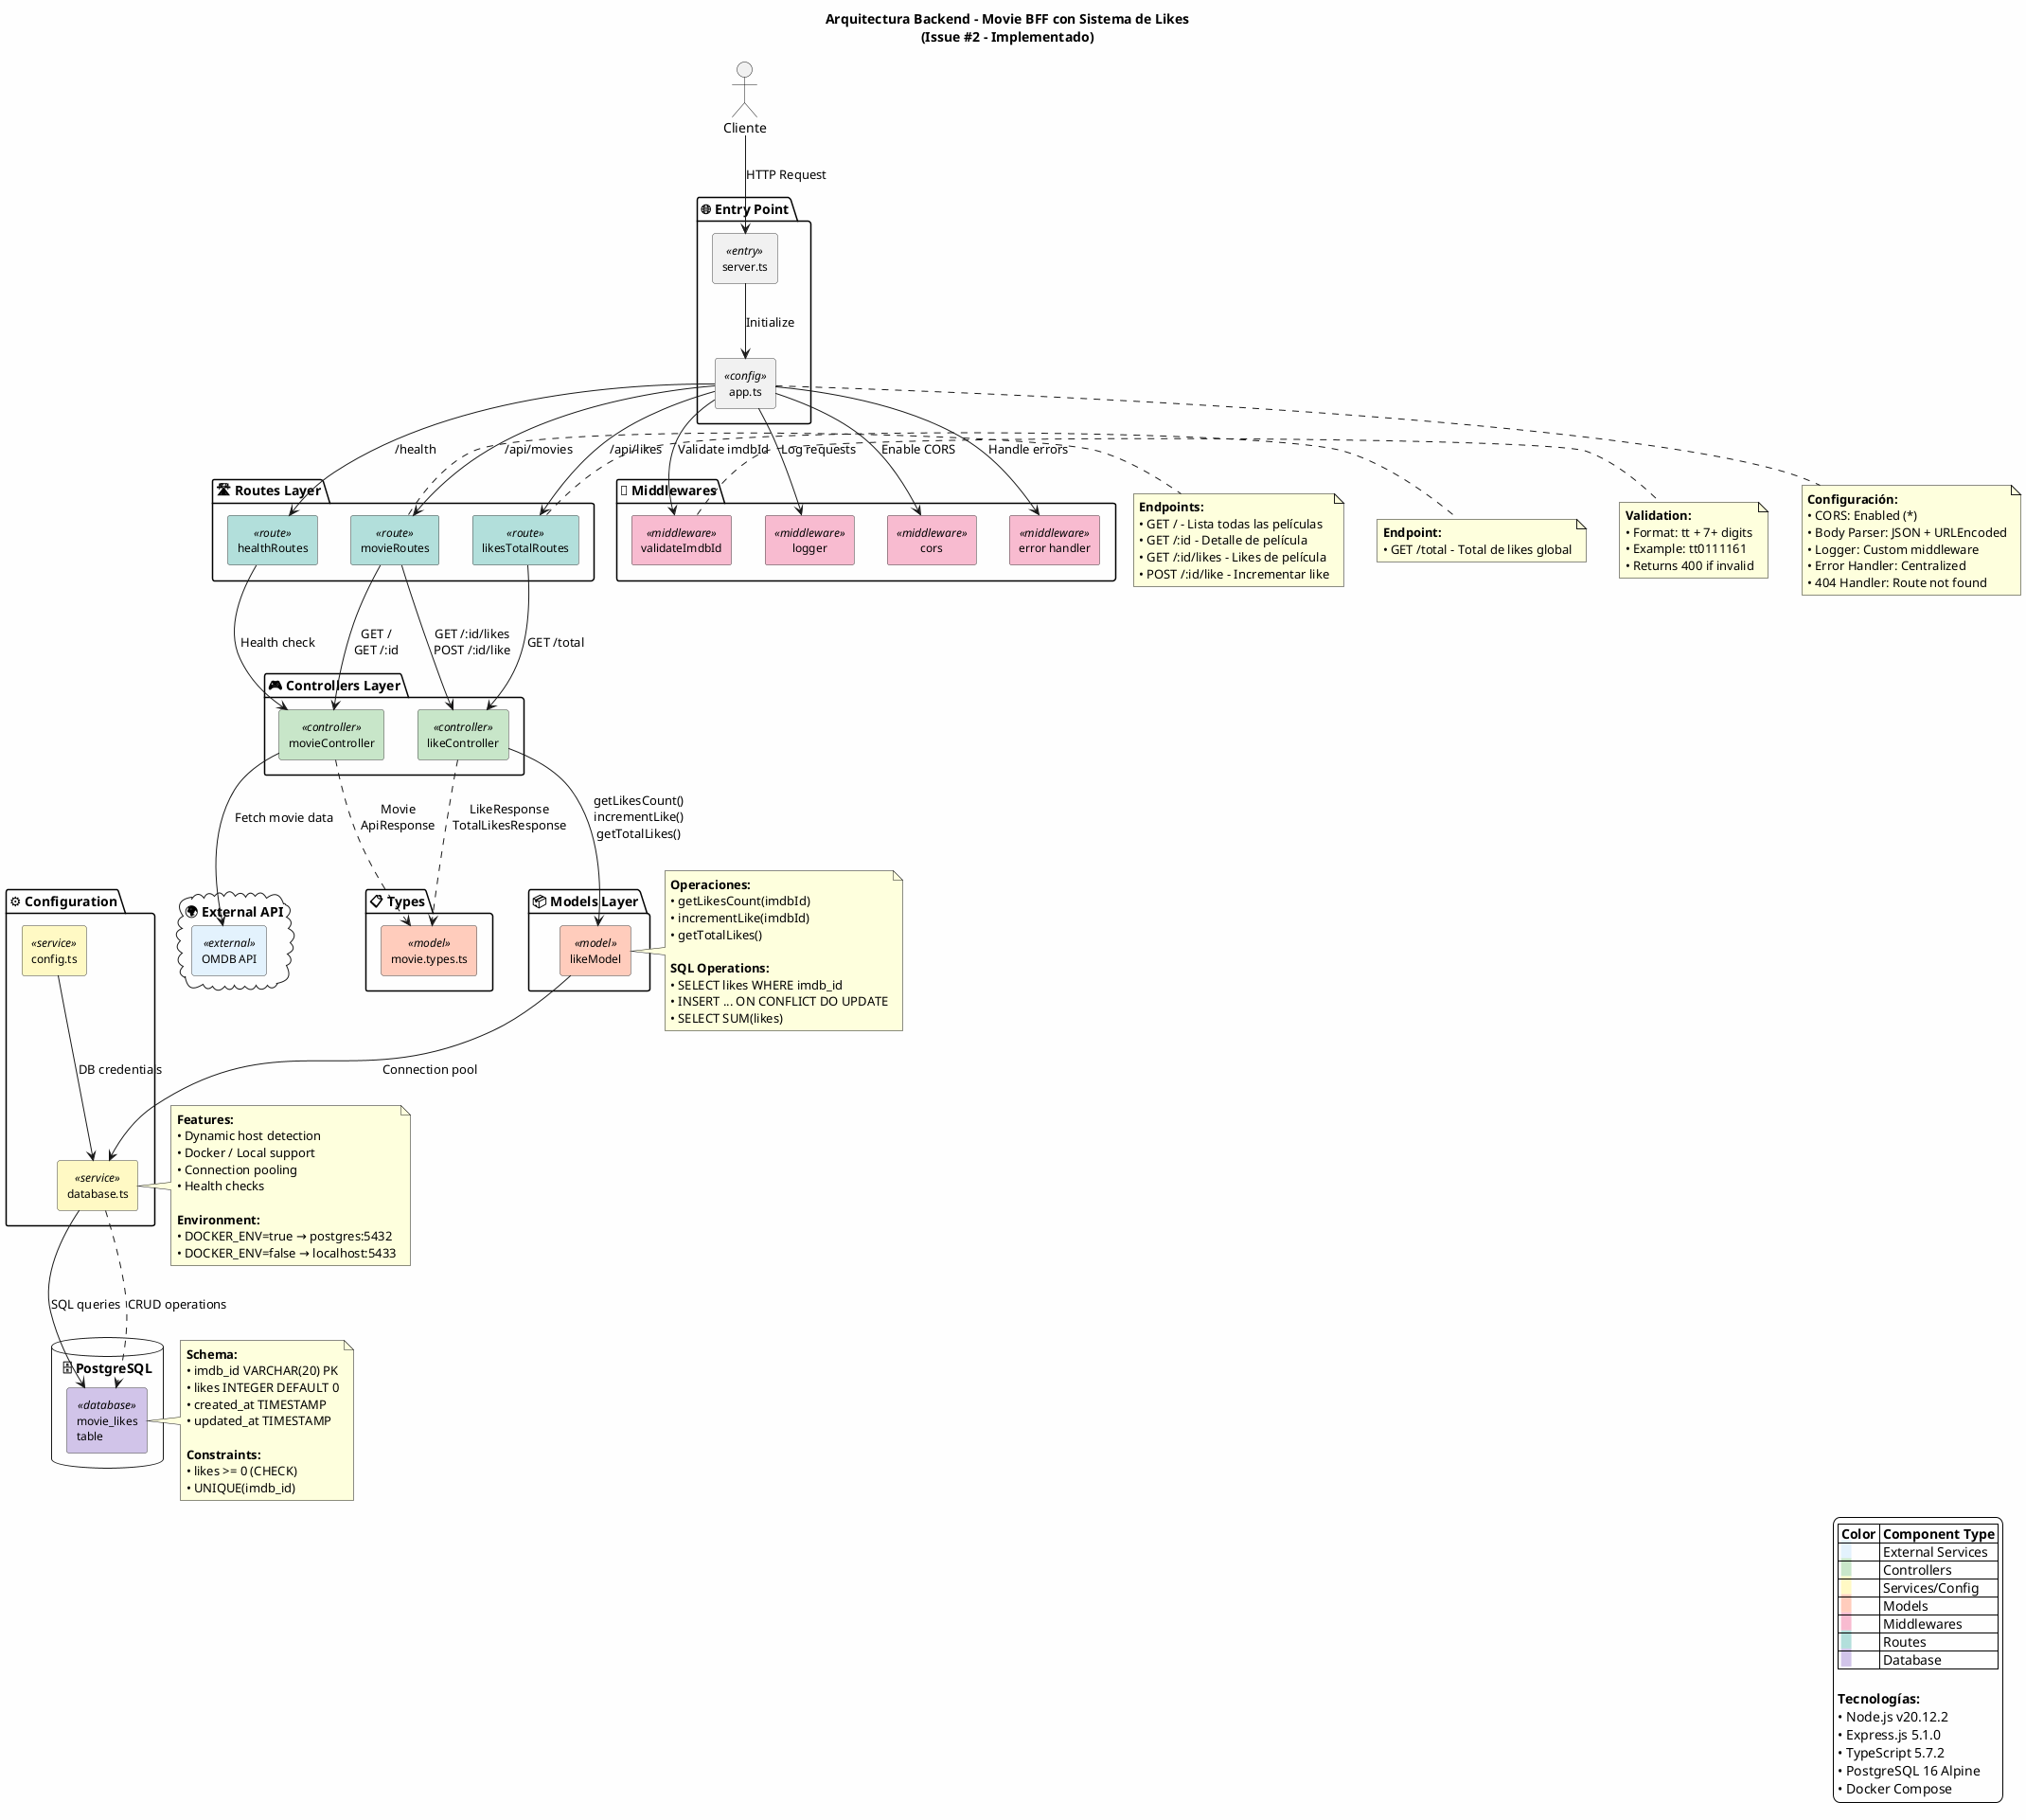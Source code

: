 @startuml Backend Architecture - Movie BFF con Sistema de Likes
!define RECTANGLE class

skinparam backgroundColor #FEFEFE
skinparam componentStyle rectangle

' Estilos
skinparam component {
    BackgroundColor<<external>> #E3F2FD
    BackgroundColor<<controller>> #C8E6C9
    BackgroundColor<<service>> #FFF9C4
    BackgroundColor<<model>> #FFCCBC
    BackgroundColor<<middleware>> #F8BBD0
    BackgroundColor<<route>> #B2DFDB
    BackgroundColor<<database>> #D1C4E9
    BorderColor #424242
    FontSize 12
}

title Arquitectura Backend - Movie BFF con Sistema de Likes\n(Issue #2 - Implementado)

' Cliente
actor Cliente as client

' Capa de Entrada
package "🌐 Entry Point" {
    [server.ts] as server <<entry>>
    [app.ts] as app <<config>>
}

' Middlewares
package "🔧 Middlewares" {
    [logger] <<middleware>>
    [validateImdbId] <<middleware>>
    [cors] <<middleware>>
    [error handler] <<middleware>>
}

' Rutas
package "🛣️ Routes Layer" {
    [healthRoutes] <<route>>
    [movieRoutes] <<route>>
    [likesTotalRoutes] <<route>>
}

' Controladores
package "🎮 Controllers Layer" {
    [movieController] <<controller>>
    [likeController] <<controller>>
}

' Modelos
package "📦 Models Layer" {
    [likeModel] <<model>>
}

' Configuración
package "⚙️ Configuration" {
    [config.ts] <<service>>
    [database.ts] <<service>>
}

' Base de datos
database "🗄️ PostgreSQL" {
    [movie_likes\ntable] <<database>>
}

' API Externa
cloud "🌍 External API" {
    [OMDB API] <<external>>
}

' Tipos
package "📋 Types" {
    [movie.types.ts] <<model>>
}

' === FLUJO DE DATOS ===

' Cliente -> Entry Point
client --> server : HTTP Request

' Entry Point -> App
server --> app : Initialize

' App -> Middlewares
app --> cors : Enable CORS
app --> logger : Log requests
app --> validateImdbId : Validate imdbId
app --> [error handler] : Handle errors

' App -> Routes
app --> healthRoutes : /health
app --> movieRoutes : /api/movies
app --> likesTotalRoutes : /api/likes

' Routes -> Controllers
healthRoutes --> movieController : Health check
movieRoutes --> movieController : GET /\nGET /:id
movieRoutes --> likeController : GET /:id/likes\nPOST /:id/like
likesTotalRoutes --> likeController : GET /total

' Controllers -> Models
likeController --> likeModel : getLikesCount()\nincrementLike()\ngetTotalLikes()

' Controllers -> External API
movieController --> [OMDB API] : Fetch movie data

' Models -> Database
likeModel --> database.ts : Connection pool
database.ts --> [movie_likes\ntable] : SQL queries

' Configuration
config.ts --> database.ts : DB credentials
database.ts ..> [movie_likes\ntable] : CRUD operations

' Types usage
movieController ..> movie.types.ts : Movie\nApiResponse
likeController ..> movie.types.ts : LikeResponse\nTotalLikesResponse

' === NOTAS ===

note right of movieRoutes
  **Endpoints:**
  • GET / - Lista todas las películas
  • GET /:id - Detalle de película
  • GET /:id/likes - Likes de película
  • POST /:id/like - Incrementar like
end note

note right of likesTotalRoutes
  **Endpoint:**
  • GET /total - Total de likes global
end note

note right of likeModel
  **Operaciones:**
  • getLikesCount(imdbId)
  • incrementLike(imdbId)
  • getTotalLikes()
  
  **SQL Operations:**
  • SELECT likes WHERE imdb_id
  • INSERT ... ON CONFLICT DO UPDATE
  • SELECT SUM(likes)
end note

note right of [movie_likes\ntable]
  **Schema:**
  • imdb_id VARCHAR(20) PK
  • likes INTEGER DEFAULT 0
  • created_at TIMESTAMP
  • updated_at TIMESTAMP
  
  **Constraints:**
  • likes >= 0 (CHECK)
  • UNIQUE(imdb_id)
end note

note right of database.ts
  **Features:**
  • Dynamic host detection
  • Docker / Local support
  • Connection pooling
  • Health checks
  
  **Environment:**
  • DOCKER_ENV=true → postgres:5432
  • DOCKER_ENV=false → localhost:5433
end note

note right of validateImdbId
  **Validation:**
  • Format: tt + 7+ digits
  • Example: tt0111161
  • Returns 400 if invalid
end note

note bottom of app
  **Configuración:**
  • CORS: Enabled (*)
  • Body Parser: JSON + URLEncoded
  • Logger: Custom middleware
  • Error Handler: Centralized
  • 404 Handler: Route not found
end note

' === LEYENDA ===

legend right
  |= Color |= Component Type |
  | <back:#E3F2FD>   </back> | External Services |
  | <back:#C8E6C9>   </back> | Controllers |
  | <back:#FFF9C4>   </back> | Services/Config |
  | <back:#FFCCBC>   </back> | Models |
  | <back:#F8BBD0>   </back> | Middlewares |
  | <back:#B2DFDB>   </back> | Routes |
  | <back:#D1C4E9>   </back> | Database |
  
  **Tecnologías:**
  • Node.js v20.12.2
  • Express.js 5.1.0
  • TypeScript 5.7.2
  • PostgreSQL 16 Alpine
  • Docker Compose
endlegend

@enduml
